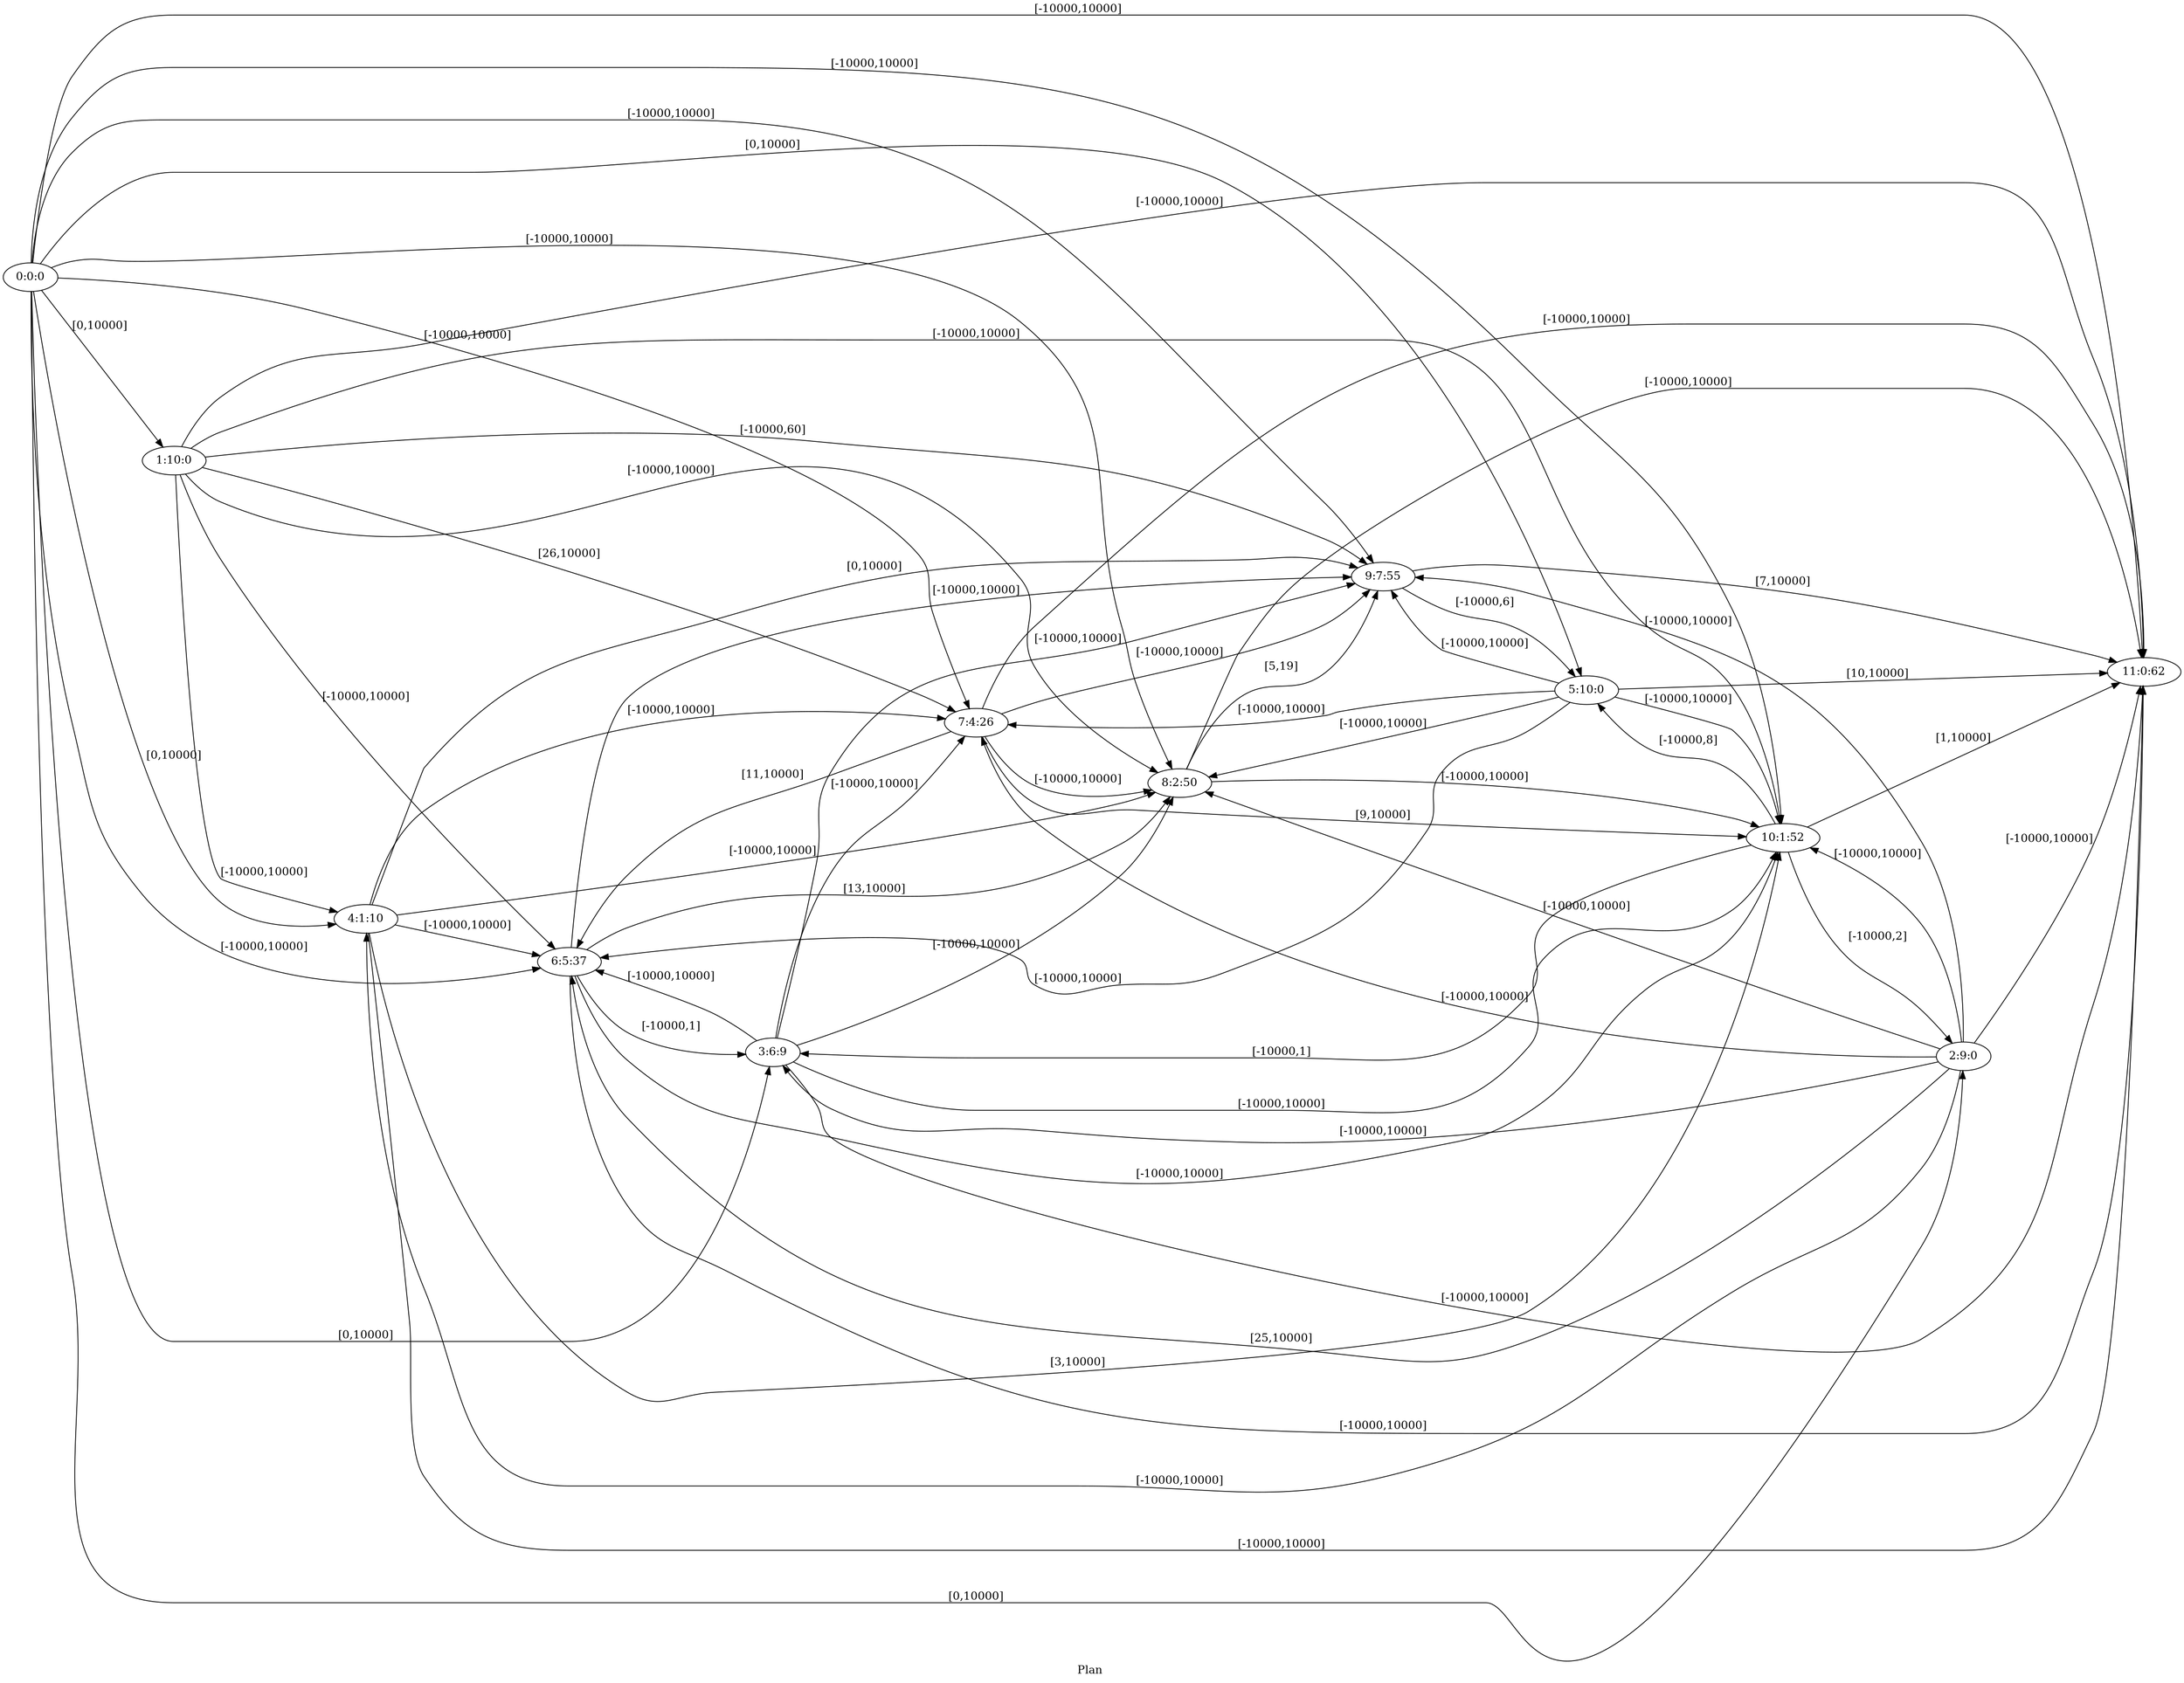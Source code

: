 digraph G {
 rankdir = LR;
 nodesep = .45; 
 size = 30;
label="Plan ";
 fldt = 0.571625;
"0:0:0"->"1:10:0"[ label = "[0,10000]"];
"0:0:0"->"2:9:0"[ label = "[0,10000]"];
"0:0:0"->"3:6:9"[ label = "[0,10000]"];
"0:0:0"->"4:1:10"[ label = "[0,10000]"];
"0:0:0"->"5:10:0"[ label = "[0,10000]"];
"0:0:0"->"6:5:37"[ label = "[-10000,10000]"];
"0:0:0"->"7:4:26"[ label = "[-10000,10000]"];
"0:0:0"->"8:2:50"[ label = "[-10000,10000]"];
"0:0:0"->"9:7:55"[ label = "[-10000,10000]"];
"0:0:0"->"10:1:52"[ label = "[-10000,10000]"];
"0:0:0"->"11:0:62"[ label = "[-10000,10000]"];
"1:10:0"->"4:1:10"[ label = "[-10000,10000]"];
"1:10:0"->"6:5:37"[ label = "[-10000,10000]"];
"1:10:0"->"7:4:26"[ label = "[26,10000]"];
"1:10:0"->"8:2:50"[ label = "[-10000,10000]"];
"1:10:0"->"9:7:55"[ label = "[-10000,60]"];
"1:10:0"->"10:1:52"[ label = "[-10000,10000]"];
"1:10:0"->"11:0:62"[ label = "[-10000,10000]"];
"2:9:0"->"3:6:9"[ label = "[-10000,10000]"];
"2:9:0"->"4:1:10"[ label = "[-10000,10000]"];
"2:9:0"->"6:5:37"[ label = "[25,10000]"];
"2:9:0"->"7:4:26"[ label = "[-10000,10000]"];
"2:9:0"->"8:2:50"[ label = "[-10000,10000]"];
"2:9:0"->"9:7:55"[ label = "[-10000,10000]"];
"2:9:0"->"10:1:52"[ label = "[-10000,10000]"];
"2:9:0"->"11:0:62"[ label = "[-10000,10000]"];
"3:6:9"->"6:5:37"[ label = "[-10000,10000]"];
"3:6:9"->"7:4:26"[ label = "[-10000,10000]"];
"3:6:9"->"8:2:50"[ label = "[-10000,10000]"];
"3:6:9"->"9:7:55"[ label = "[-10000,10000]"];
"3:6:9"->"10:1:52"[ label = "[-10000,10000]"];
"3:6:9"->"11:0:62"[ label = "[-10000,10000]"];
"4:1:10"->"6:5:37"[ label = "[-10000,10000]"];
"4:1:10"->"7:4:26"[ label = "[-10000,10000]"];
"4:1:10"->"8:2:50"[ label = "[-10000,10000]"];
"4:1:10"->"9:7:55"[ label = "[0,10000]"];
"4:1:10"->"10:1:52"[ label = "[3,10000]"];
"4:1:10"->"11:0:62"[ label = "[-10000,10000]"];
"5:10:0"->"6:5:37"[ label = "[-10000,10000]"];
"5:10:0"->"7:4:26"[ label = "[-10000,10000]"];
"5:10:0"->"8:2:50"[ label = "[-10000,10000]"];
"5:10:0"->"9:7:55"[ label = "[-10000,10000]"];
"5:10:0"->"10:1:52"[ label = "[-10000,10000]"];
"5:10:0"->"11:0:62"[ label = "[10,10000]"];
"6:5:37"->"3:6:9"[ label = "[-10000,1]"];
"6:5:37"->"8:2:50"[ label = "[13,10000]"];
"6:5:37"->"9:7:55"[ label = "[-10000,10000]"];
"6:5:37"->"10:1:52"[ label = "[-10000,10000]"];
"6:5:37"->"11:0:62"[ label = "[-10000,10000]"];
"7:4:26"->"6:5:37"[ label = "[11,10000]"];
"7:4:26"->"8:2:50"[ label = "[-10000,10000]"];
"7:4:26"->"9:7:55"[ label = "[-10000,10000]"];
"7:4:26"->"10:1:52"[ label = "[9,10000]"];
"7:4:26"->"11:0:62"[ label = "[-10000,10000]"];
"8:2:50"->"9:7:55"[ label = "[5,19]"];
"8:2:50"->"10:1:52"[ label = "[-10000,10000]"];
"8:2:50"->"11:0:62"[ label = "[-10000,10000]"];
"9:7:55"->"5:10:0"[ label = "[-10000,6]"];
"9:7:55"->"11:0:62"[ label = "[7,10000]"];
"10:1:52"->"2:9:0"[ label = "[-10000,2]"];
"10:1:52"->"3:6:9"[ label = "[-10000,1]"];
"10:1:52"->"5:10:0"[ label = "[-10000,8]"];
"10:1:52"->"11:0:62"[ label = "[1,10000]"];
}
